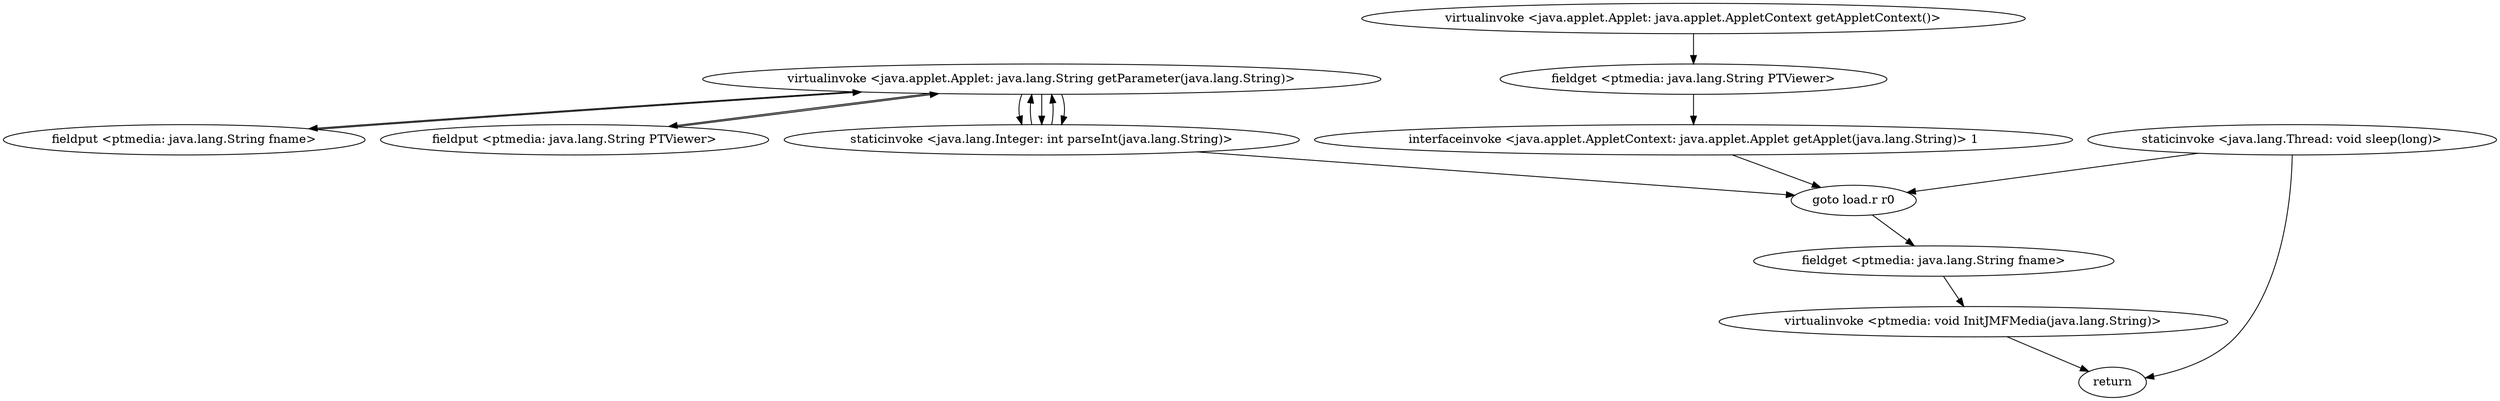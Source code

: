 digraph "" {
"virtualinvoke <java.applet.Applet: java.lang.String getParameter(java.lang.String)>";
 "virtualinvoke <java.applet.Applet: java.lang.String getParameter(java.lang.String)>"->"fieldput <ptmedia: java.lang.String fname>";
 "fieldput <ptmedia: java.lang.String fname>"->"virtualinvoke <java.applet.Applet: java.lang.String getParameter(java.lang.String)>";
 "virtualinvoke <java.applet.Applet: java.lang.String getParameter(java.lang.String)>"->"fieldput <ptmedia: java.lang.String PTViewer>";
 "fieldput <ptmedia: java.lang.String PTViewer>"->"virtualinvoke <java.applet.Applet: java.lang.String getParameter(java.lang.String)>";
 "virtualinvoke <java.applet.Applet: java.lang.String getParameter(java.lang.String)>"->"staticinvoke <java.lang.Integer: int parseInt(java.lang.String)>";
 "staticinvoke <java.lang.Integer: int parseInt(java.lang.String)>"->"virtualinvoke <java.applet.Applet: java.lang.String getParameter(java.lang.String)>";
 "virtualinvoke <java.applet.Applet: java.lang.String getParameter(java.lang.String)>"->"staticinvoke <java.lang.Integer: int parseInt(java.lang.String)>";
 "staticinvoke <java.lang.Integer: int parseInt(java.lang.String)>"->"virtualinvoke <java.applet.Applet: java.lang.String getParameter(java.lang.String)>";
 "virtualinvoke <java.applet.Applet: java.lang.String getParameter(java.lang.String)>"->"staticinvoke <java.lang.Integer: int parseInt(java.lang.String)>";
 "staticinvoke <java.lang.Integer: int parseInt(java.lang.String)>"->"goto load.r r0";
 "goto load.r r0"->"fieldget <ptmedia: java.lang.String fname>";
 "fieldget <ptmedia: java.lang.String fname>"->"virtualinvoke <ptmedia: void InitJMFMedia(java.lang.String)>";
 "virtualinvoke <ptmedia: void InitJMFMedia(java.lang.String)>"->"return";
"virtualinvoke <java.applet.Applet: java.applet.AppletContext getAppletContext()>";
 "virtualinvoke <java.applet.Applet: java.applet.AppletContext getAppletContext()>"->"fieldget <ptmedia: java.lang.String PTViewer>";
 "fieldget <ptmedia: java.lang.String PTViewer>"->"interfaceinvoke <java.applet.AppletContext: java.applet.Applet getApplet(java.lang.String)> 1";
 "interfaceinvoke <java.applet.AppletContext: java.applet.Applet getApplet(java.lang.String)> 1"->"goto load.r r0";
"staticinvoke <java.lang.Thread: void sleep(long)>";
 "staticinvoke <java.lang.Thread: void sleep(long)>"->"goto load.r r0";
 "staticinvoke <java.lang.Thread: void sleep(long)>"->"return";
}
